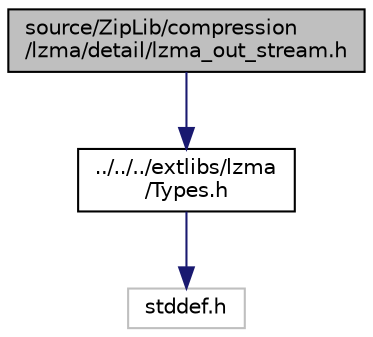 digraph "source/ZipLib/compression/lzma/detail/lzma_out_stream.h"
{
 // LATEX_PDF_SIZE
  edge [fontname="Helvetica",fontsize="10",labelfontname="Helvetica",labelfontsize="10"];
  node [fontname="Helvetica",fontsize="10",shape=record];
  Node1 [label="source/ZipLib/compression\l/lzma/detail/lzma_out_stream.h",height=0.2,width=0.4,color="black", fillcolor="grey75", style="filled", fontcolor="black",tooltip=" "];
  Node1 -> Node2 [color="midnightblue",fontsize="10",style="solid"];
  Node2 [label="../../../extlibs/lzma\l/Types.h",height=0.2,width=0.4,color="black", fillcolor="white", style="filled",URL="$_types_8h.html",tooltip=" "];
  Node2 -> Node3 [color="midnightblue",fontsize="10",style="solid"];
  Node3 [label="stddef.h",height=0.2,width=0.4,color="grey75", fillcolor="white", style="filled",tooltip=" "];
}
